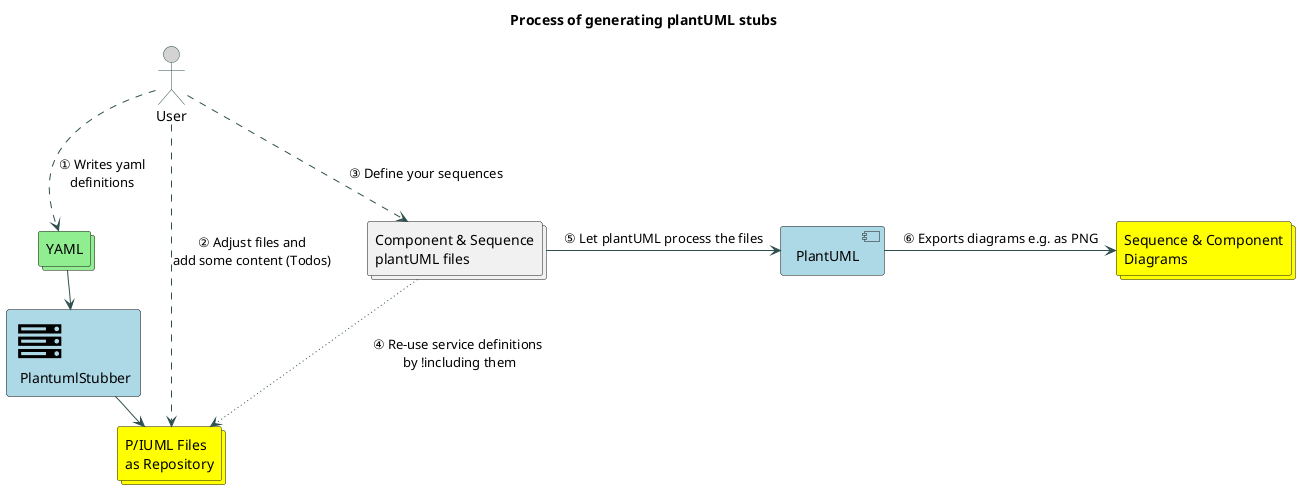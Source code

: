 @startuml
skinparam shadowing false
skinparam umlstyle2 true
skinparam rectangleDiagonalCorner 2
!include <tupadr3/common>
!include <tupadr3/font-awesome/server>
skinparam ArrowColor #DarkSlateGrey
skinparam ActorBorderColor #DarkSlateGrey

title Process of generating plantUML stubs

collections "YAML" as yaml #LightGreen
FA_SERVER("plantumlstubber","PlantumlStubber") #LightBlue
collections "P/IUML Files\nas Repository" as files #Yellow

yaml -> plantumlstubber
plantumlstubber -> files


actor "User" as user #LightGrey
user ..> yaml : <U+2460> Writes yaml\ndefinitions
user ..> files: <U+2461> Adjust files and\nadd some content (Todos)

collections "Component & Sequence\nplantUML files" as pumls
user ..> pumls: <U+2462> Define your sequences

component "PlantUML" as plantuml #LightBlue
pumls .[dotted].> files : <U+2463> Re-use service definitions\n by !including them
pumls -> plantuml: <U+2464> Let plantUML process the files


collections "Sequence & Component\nDiagrams" as diagrams #Yellow
plantuml -> diagrams : <U+2465> Exports diagrams e.g. as PNG

@enduml